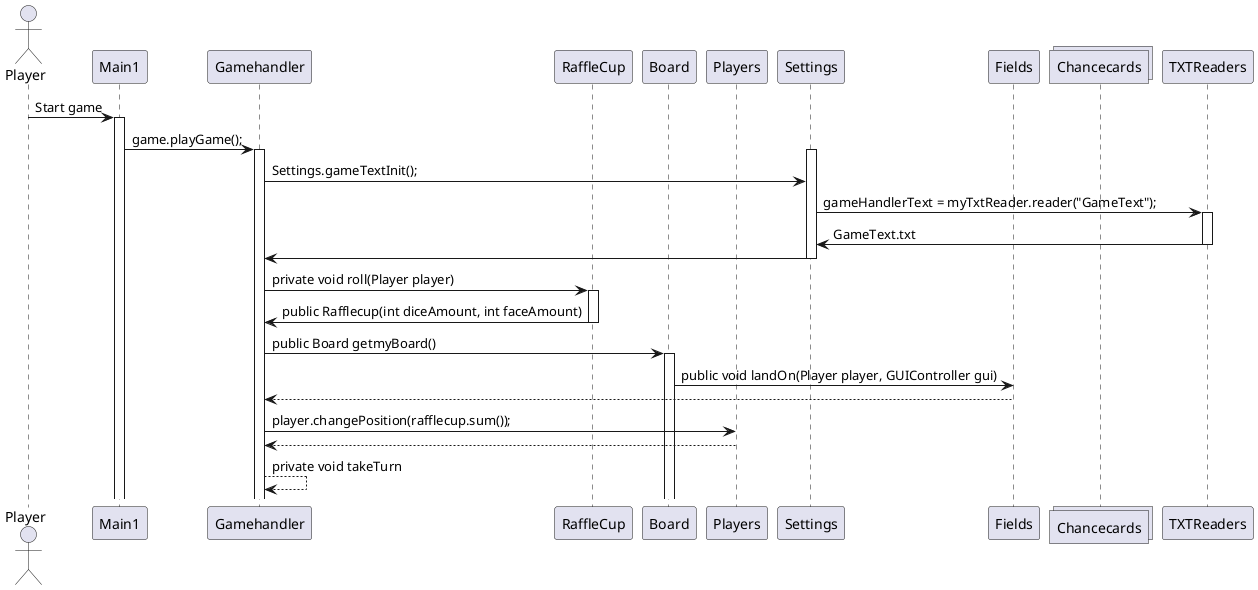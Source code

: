 @startuml
'https://plantuml.com/sequence-diagram


Actor Player
Player -> Main1 : Start game
activate Main1

Main1 -> Gamehandler : game.playGame();
activate Gamehandler
activate Settings
Gamehandler -> Settings : Settings.gameTextInit();
Settings -> TXTReaders : gameHandlerText = myTxtReader.reader("GameText");
activate TXTReaders

TXTReaders -> Settings : GameText.txt
deactivate TXTReaders
Settings -> Gamehandler
deactivate Settings
Gamehandler -> RaffleCup: private void roll(Player player)
activate RaffleCup
RaffleCup -> Gamehandler : public Rafflecup(int diceAmount, int faceAmount)
deactivate RaffleCup

Gamehandler -> Board :  public Board getmyBoard()
activate Board
Board -> Fields : public void landOn(Player player, GUIController gui)
Fields --> Gamehandler :
Gamehandler -> Players : player.changePosition(rafflecup.sum());
Players --> Gamehandler :
Gamehandler --> Gamehandler : private void takeTurn



Participant RaffleCup
Participant Board
Participant Players
Participant Settings
Collections Fields
Collections Chancecards
Collections TXTReaders


@enduml